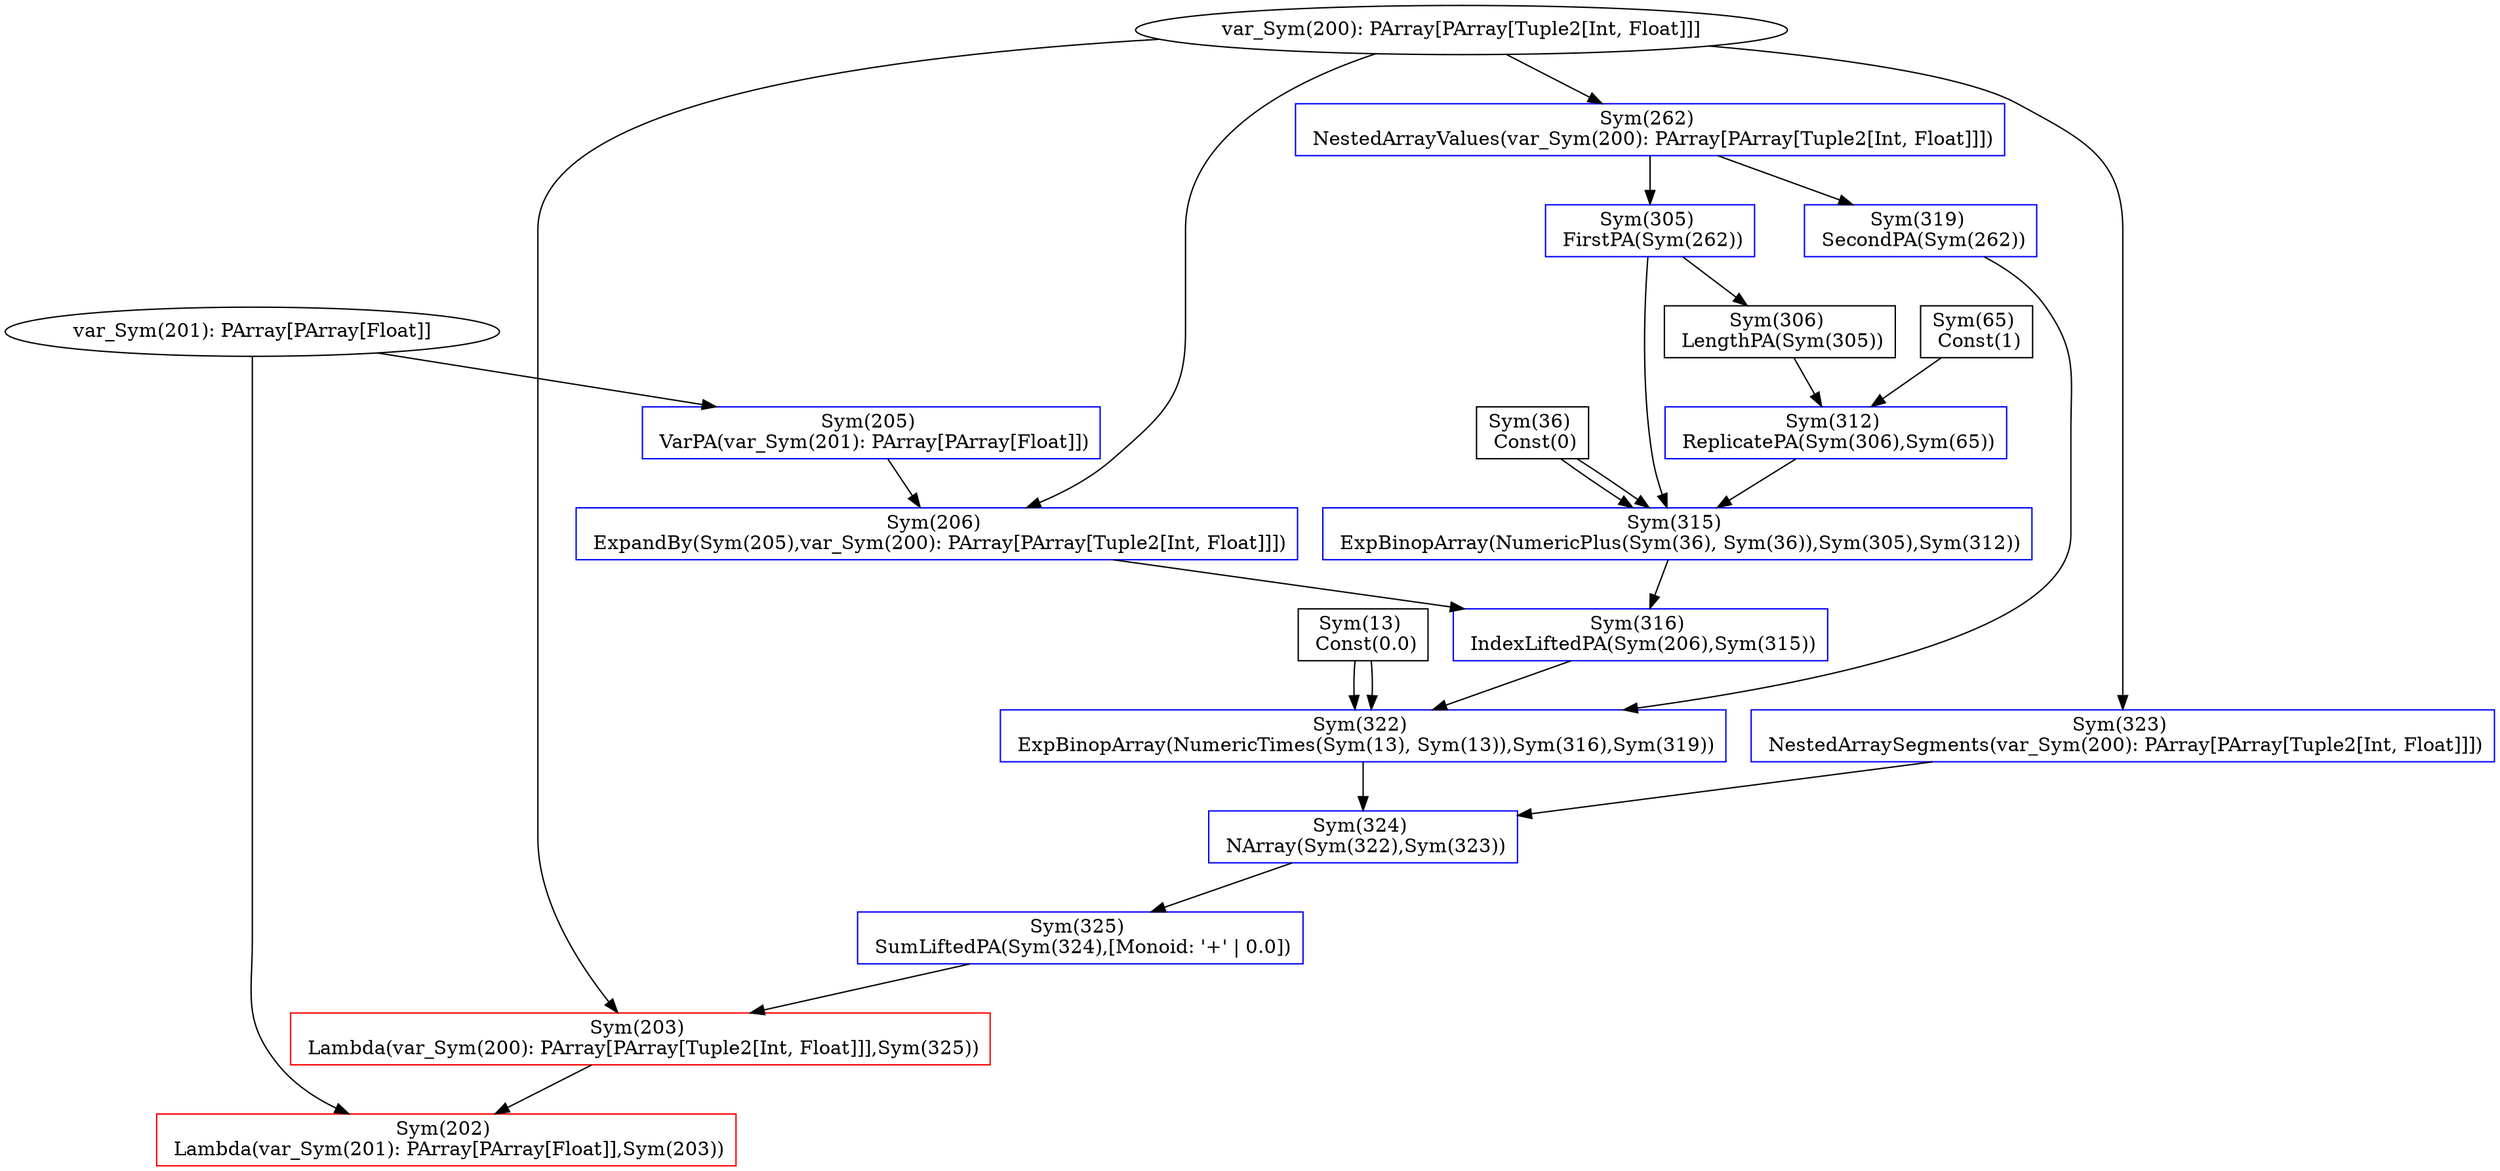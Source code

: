 digraph G {
"Sym(13)" [
label="Sym(13) \n Const(0.0)"
shape=box
]
"Sym(205)" [
label="Sym(205) \n VarPA(var_Sym(201): PArray[PArray[Float]])"
shape=box
color=blue
]
"var_Sym(201): PArray[PArray[Float]]" -> "Sym(205)"
"Sym(206)" [
label="Sym(206) \n ExpandBy(Sym(205),var_Sym(200): PArray[PArray[Tuple2[Int, Float]]])"
shape=box
color=blue
]
"Sym(205)" -> "Sym(206)"
"var_Sym(200): PArray[PArray[Tuple2[Int, Float]]]" -> "Sym(206)"
"Sym(36)" [
label="Sym(36) \n Const(0)"
shape=box
]
"Sym(262)" [
label="Sym(262) \n NestedArrayValues(var_Sym(200): PArray[PArray[Tuple2[Int, Float]]])"
shape=box
color=blue
]
"var_Sym(200): PArray[PArray[Tuple2[Int, Float]]]" -> "Sym(262)"
"Sym(305)" [
label="Sym(305) \n FirstPA(Sym(262))"
shape=box
color=blue
]
"Sym(262)" -> "Sym(305)"
"Sym(306)" [
label="Sym(306) \n LengthPA(Sym(305))"
shape=box
]
"Sym(305)" -> "Sym(306)"
"Sym(65)" [
label="Sym(65) \n Const(1)"
shape=box
]
"Sym(312)" [
label="Sym(312) \n ReplicatePA(Sym(306),Sym(65))"
shape=box
color=blue
]
"Sym(306)" -> "Sym(312)"
"Sym(65)" -> "Sym(312)"
"Sym(315)" [
label="Sym(315) \n ExpBinopArray(NumericPlus(Sym(36), Sym(36)),Sym(305),Sym(312))"
shape=box
color=blue
]
"Sym(36)" -> "Sym(315)"
"Sym(36)" -> "Sym(315)"
"Sym(305)" -> "Sym(315)"
"Sym(312)" -> "Sym(315)"
"Sym(316)" [
label="Sym(316) \n IndexLiftedPA(Sym(206),Sym(315))"
shape=box
color=blue
]
"Sym(206)" -> "Sym(316)"
"Sym(315)" -> "Sym(316)"
"Sym(319)" [
label="Sym(319) \n SecondPA(Sym(262))"
shape=box
color=blue
]
"Sym(262)" -> "Sym(319)"
"Sym(322)" [
label="Sym(322) \n ExpBinopArray(NumericTimes(Sym(13), Sym(13)),Sym(316),Sym(319))"
shape=box
color=blue
]
"Sym(13)" -> "Sym(322)"
"Sym(13)" -> "Sym(322)"
"Sym(316)" -> "Sym(322)"
"Sym(319)" -> "Sym(322)"
"Sym(323)" [
label="Sym(323) \n NestedArraySegments(var_Sym(200): PArray[PArray[Tuple2[Int, Float]]])"
shape=box
color=blue
]
"var_Sym(200): PArray[PArray[Tuple2[Int, Float]]]" -> "Sym(323)"
"Sym(324)" [
label="Sym(324) \n NArray(Sym(322),Sym(323))"
shape=box
color=blue
]
"Sym(322)" -> "Sym(324)"
"Sym(323)" -> "Sym(324)"
"Sym(325)" [
label="Sym(325) \n SumLiftedPA(Sym(324),[Monoid: '+' | 0.0])"
shape=box
color=blue
]
"Sym(324)" -> "Sym(325)"
"Sym(203)" [
label="Sym(203) \n Lambda(var_Sym(200): PArray[PArray[Tuple2[Int, Float]]],Sym(325))"
shape=box
color=red
]
"var_Sym(200): PArray[PArray[Tuple2[Int, Float]]]" -> "Sym(203)"
"Sym(325)" -> "Sym(203)"
"Sym(202)" [
label="Sym(202) \n Lambda(var_Sym(201): PArray[PArray[Float]],Sym(203))"
shape=box
color=red
]
"var_Sym(201): PArray[PArray[Float]]" -> "Sym(202)"
"Sym(203)" -> "Sym(202)"
}
